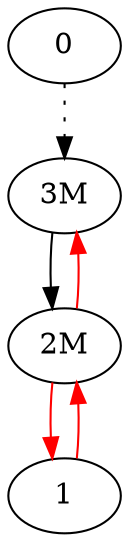 Digraph G {
0->"3M"[style=dotted];
edge [color=red];
1->"2M";
edge [color=black];
edge [color=red];
"2M"->1;
edge [color=black];
edge [color=red];
"2M"->"3M";
edge [color=black];
"3M"->"2M";
}
